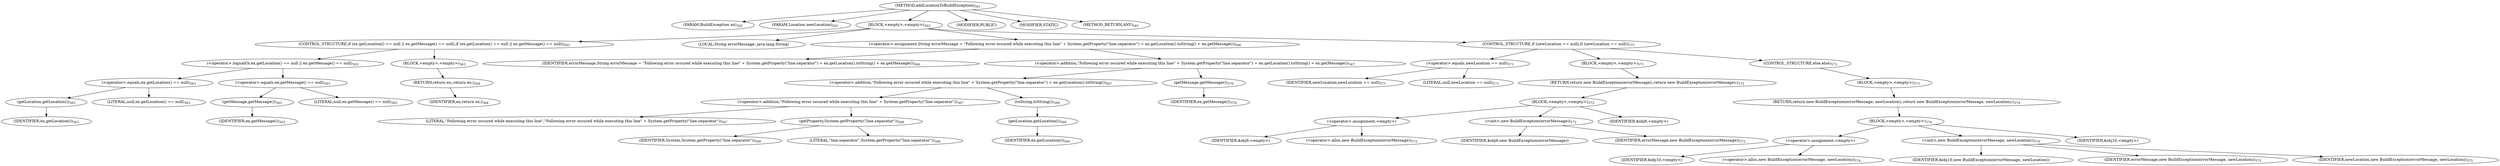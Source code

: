 digraph "addLocationToBuildException" {  
"646" [label = <(METHOD,addLocationToBuildException)<SUB>561</SUB>> ]
"647" [label = <(PARAM,BuildException ex)<SUB>562</SUB>> ]
"648" [label = <(PARAM,Location newLocation)<SUB>562</SUB>> ]
"649" [label = <(BLOCK,&lt;empty&gt;,&lt;empty&gt;)<SUB>562</SUB>> ]
"650" [label = <(CONTROL_STRUCTURE,if (ex.getLocation() == null || ex.getMessage() == null),if (ex.getLocation() == null || ex.getMessage() == null))<SUB>563</SUB>> ]
"651" [label = <(&lt;operator&gt;.logicalOr,ex.getLocation() == null || ex.getMessage() == null)<SUB>563</SUB>> ]
"652" [label = <(&lt;operator&gt;.equals,ex.getLocation() == null)<SUB>563</SUB>> ]
"653" [label = <(getLocation,getLocation())<SUB>563</SUB>> ]
"654" [label = <(IDENTIFIER,ex,getLocation())<SUB>563</SUB>> ]
"655" [label = <(LITERAL,null,ex.getLocation() == null)<SUB>563</SUB>> ]
"656" [label = <(&lt;operator&gt;.equals,ex.getMessage() == null)<SUB>563</SUB>> ]
"657" [label = <(getMessage,getMessage())<SUB>563</SUB>> ]
"658" [label = <(IDENTIFIER,ex,getMessage())<SUB>563</SUB>> ]
"659" [label = <(LITERAL,null,ex.getMessage() == null)<SUB>563</SUB>> ]
"660" [label = <(BLOCK,&lt;empty&gt;,&lt;empty&gt;)<SUB>563</SUB>> ]
"661" [label = <(RETURN,return ex;,return ex;)<SUB>564</SUB>> ]
"662" [label = <(IDENTIFIER,ex,return ex;)<SUB>564</SUB>> ]
"663" [label = <(LOCAL,String errorMessage: java.lang.String)> ]
"664" [label = <(&lt;operator&gt;.assignment,String errorMessage = &quot;Following error occured while executing this line&quot; + System.getProperty(&quot;line.separator&quot;) + ex.getLocation().toString() + ex.getMessage())<SUB>566</SUB>> ]
"665" [label = <(IDENTIFIER,errorMessage,String errorMessage = &quot;Following error occured while executing this line&quot; + System.getProperty(&quot;line.separator&quot;) + ex.getLocation().toString() + ex.getMessage())<SUB>566</SUB>> ]
"666" [label = <(&lt;operator&gt;.addition,&quot;Following error occured while executing this line&quot; + System.getProperty(&quot;line.separator&quot;) + ex.getLocation().toString() + ex.getMessage())<SUB>567</SUB>> ]
"667" [label = <(&lt;operator&gt;.addition,&quot;Following error occured while executing this line&quot; + System.getProperty(&quot;line.separator&quot;) + ex.getLocation().toString())<SUB>567</SUB>> ]
"668" [label = <(&lt;operator&gt;.addition,&quot;Following error occured while executing this line&quot; + System.getProperty(&quot;line.separator&quot;))<SUB>567</SUB>> ]
"669" [label = <(LITERAL,&quot;Following error occured while executing this line&quot;,&quot;Following error occured while executing this line&quot; + System.getProperty(&quot;line.separator&quot;))<SUB>567</SUB>> ]
"670" [label = <(getProperty,System.getProperty(&quot;line.separator&quot;))<SUB>568</SUB>> ]
"671" [label = <(IDENTIFIER,System,System.getProperty(&quot;line.separator&quot;))<SUB>568</SUB>> ]
"672" [label = <(LITERAL,&quot;line.separator&quot;,System.getProperty(&quot;line.separator&quot;))<SUB>568</SUB>> ]
"673" [label = <(toString,toString())<SUB>569</SUB>> ]
"674" [label = <(getLocation,getLocation())<SUB>569</SUB>> ]
"675" [label = <(IDENTIFIER,ex,getLocation())<SUB>569</SUB>> ]
"676" [label = <(getMessage,getMessage())<SUB>570</SUB>> ]
"677" [label = <(IDENTIFIER,ex,getMessage())<SUB>570</SUB>> ]
"678" [label = <(CONTROL_STRUCTURE,if (newLocation == null),if (newLocation == null))<SUB>571</SUB>> ]
"679" [label = <(&lt;operator&gt;.equals,newLocation == null)<SUB>571</SUB>> ]
"680" [label = <(IDENTIFIER,newLocation,newLocation == null)<SUB>571</SUB>> ]
"681" [label = <(LITERAL,null,newLocation == null)<SUB>571</SUB>> ]
"682" [label = <(BLOCK,&lt;empty&gt;,&lt;empty&gt;)<SUB>571</SUB>> ]
"683" [label = <(RETURN,return new BuildException(errorMessage);,return new BuildException(errorMessage);)<SUB>572</SUB>> ]
"684" [label = <(BLOCK,&lt;empty&gt;,&lt;empty&gt;)<SUB>572</SUB>> ]
"685" [label = <(&lt;operator&gt;.assignment,&lt;empty&gt;)> ]
"686" [label = <(IDENTIFIER,$obj9,&lt;empty&gt;)> ]
"687" [label = <(&lt;operator&gt;.alloc,new BuildException(errorMessage))<SUB>572</SUB>> ]
"688" [label = <(&lt;init&gt;,new BuildException(errorMessage))<SUB>572</SUB>> ]
"689" [label = <(IDENTIFIER,$obj9,new BuildException(errorMessage))> ]
"690" [label = <(IDENTIFIER,errorMessage,new BuildException(errorMessage))<SUB>572</SUB>> ]
"691" [label = <(IDENTIFIER,$obj9,&lt;empty&gt;)> ]
"692" [label = <(CONTROL_STRUCTURE,else,else)<SUB>573</SUB>> ]
"693" [label = <(BLOCK,&lt;empty&gt;,&lt;empty&gt;)<SUB>573</SUB>> ]
"694" [label = <(RETURN,return new BuildException(errorMessage, newLocation);,return new BuildException(errorMessage, newLocation);)<SUB>574</SUB>> ]
"695" [label = <(BLOCK,&lt;empty&gt;,&lt;empty&gt;)<SUB>574</SUB>> ]
"696" [label = <(&lt;operator&gt;.assignment,&lt;empty&gt;)> ]
"697" [label = <(IDENTIFIER,$obj10,&lt;empty&gt;)> ]
"698" [label = <(&lt;operator&gt;.alloc,new BuildException(errorMessage, newLocation))<SUB>574</SUB>> ]
"699" [label = <(&lt;init&gt;,new BuildException(errorMessage, newLocation))<SUB>574</SUB>> ]
"700" [label = <(IDENTIFIER,$obj10,new BuildException(errorMessage, newLocation))> ]
"701" [label = <(IDENTIFIER,errorMessage,new BuildException(errorMessage, newLocation))<SUB>575</SUB>> ]
"702" [label = <(IDENTIFIER,newLocation,new BuildException(errorMessage, newLocation))<SUB>575</SUB>> ]
"703" [label = <(IDENTIFIER,$obj10,&lt;empty&gt;)> ]
"704" [label = <(MODIFIER,PUBLIC)> ]
"705" [label = <(MODIFIER,STATIC)> ]
"706" [label = <(METHOD_RETURN,ANY)<SUB>561</SUB>> ]
  "646" -> "647" 
  "646" -> "648" 
  "646" -> "649" 
  "646" -> "704" 
  "646" -> "705" 
  "646" -> "706" 
  "649" -> "650" 
  "649" -> "663" 
  "649" -> "664" 
  "649" -> "678" 
  "650" -> "651" 
  "650" -> "660" 
  "651" -> "652" 
  "651" -> "656" 
  "652" -> "653" 
  "652" -> "655" 
  "653" -> "654" 
  "656" -> "657" 
  "656" -> "659" 
  "657" -> "658" 
  "660" -> "661" 
  "661" -> "662" 
  "664" -> "665" 
  "664" -> "666" 
  "666" -> "667" 
  "666" -> "676" 
  "667" -> "668" 
  "667" -> "673" 
  "668" -> "669" 
  "668" -> "670" 
  "670" -> "671" 
  "670" -> "672" 
  "673" -> "674" 
  "674" -> "675" 
  "676" -> "677" 
  "678" -> "679" 
  "678" -> "682" 
  "678" -> "692" 
  "679" -> "680" 
  "679" -> "681" 
  "682" -> "683" 
  "683" -> "684" 
  "684" -> "685" 
  "684" -> "688" 
  "684" -> "691" 
  "685" -> "686" 
  "685" -> "687" 
  "688" -> "689" 
  "688" -> "690" 
  "692" -> "693" 
  "693" -> "694" 
  "694" -> "695" 
  "695" -> "696" 
  "695" -> "699" 
  "695" -> "703" 
  "696" -> "697" 
  "696" -> "698" 
  "699" -> "700" 
  "699" -> "701" 
  "699" -> "702" 
}
